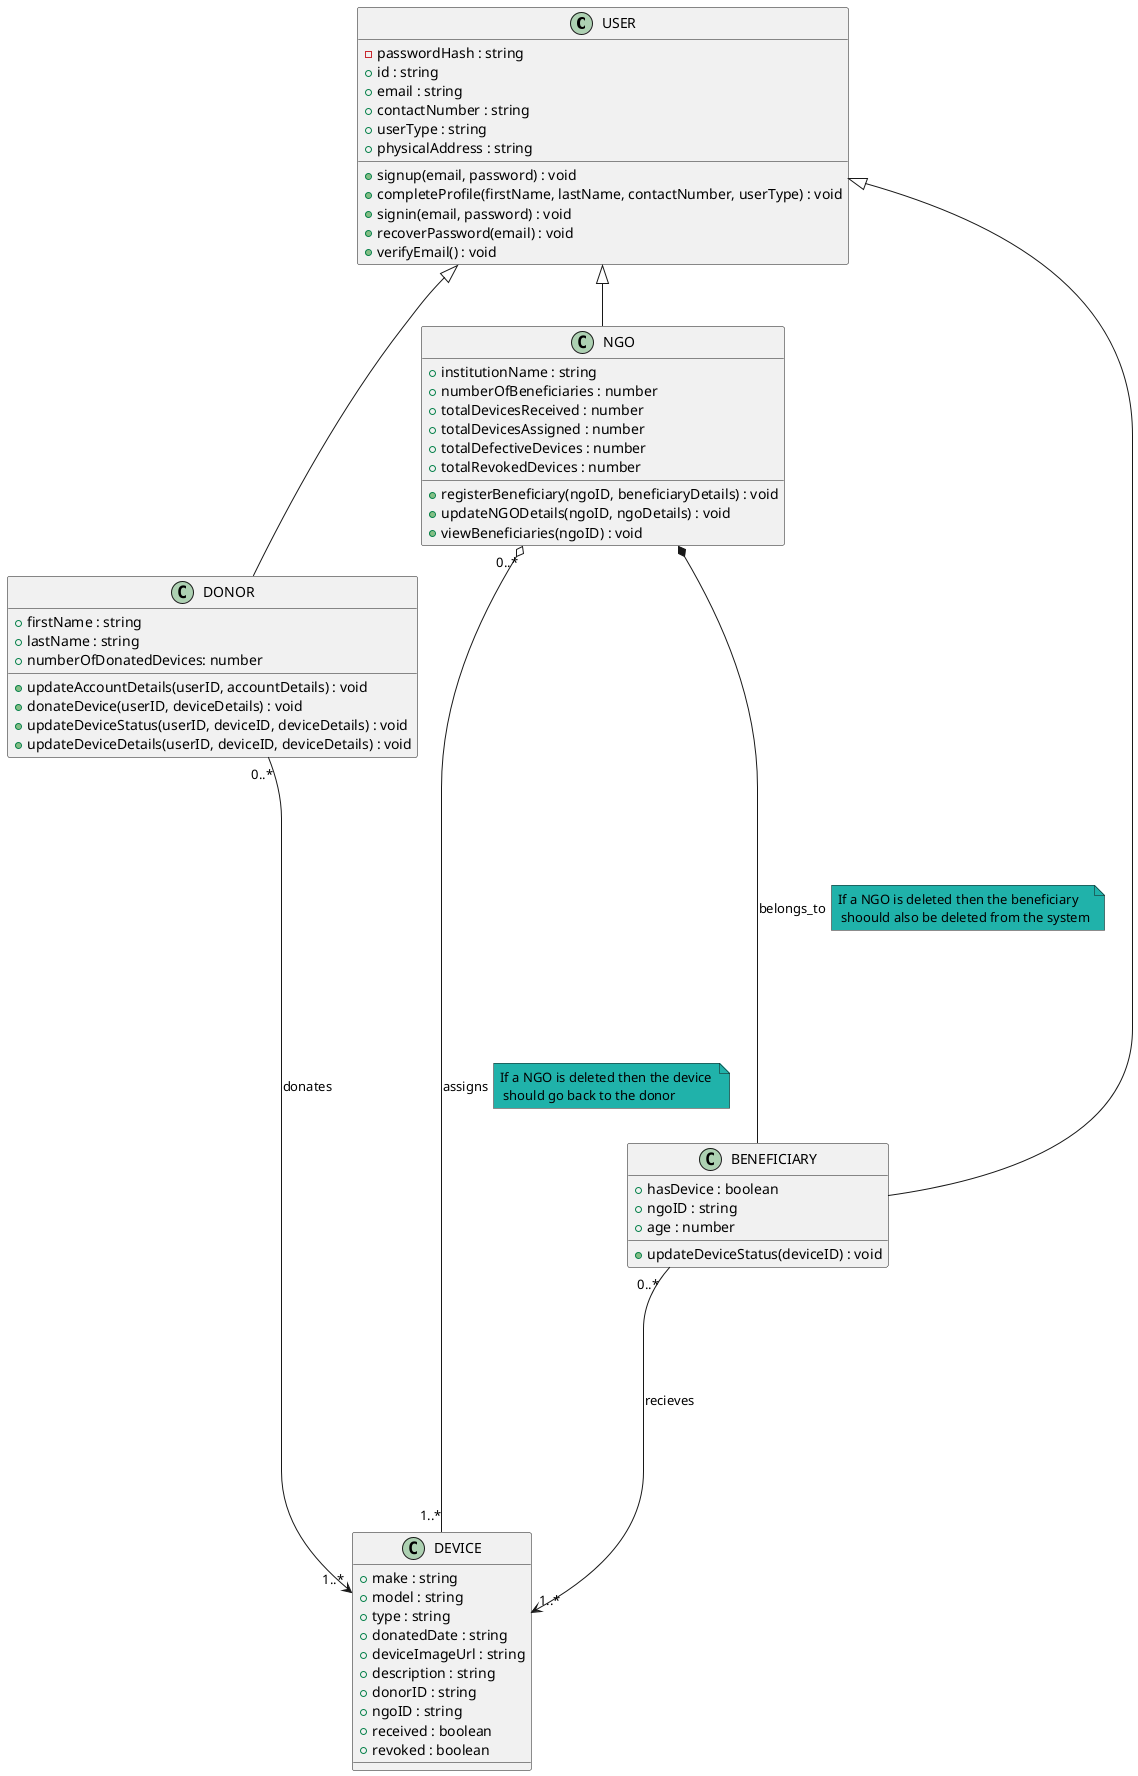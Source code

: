 @startuml TechReliefClassDiagram

class USER {
 -passwordHash : string
 +id : string
 +email : string 
 +contactNumber : string
 +userType : string
 +physicalAddress : string
 +signup(email, password) : void
 +completeProfile(firstName, lastName, contactNumber, userType) : void
 +signin(email, password) : void
 +recoverPassword(email) : void
 +verifyEmail() : void
}

class DONOR {
   +firstName : string
   +lastName : string
   +numberOfDonatedDevices: number
   +updateAccountDetails(userID, accountDetails) : void
   +donateDevice(userID, deviceDetails) : void
   +updateDeviceStatus(userID, deviceID, deviceDetails) : void
   +updateDeviceDetails(userID, deviceID, deviceDetails) : void
}

class NGO {
  +institutionName : string
  +numberOfBeneficiaries : number
  +totalDevicesReceived : number
  +totalDevicesAssigned : number
  +totalDefectiveDevices : number
  +totalRevokedDevices : number
  +registerBeneficiary(ngoID, beneficiaryDetails) : void
  +updateNGODetails(ngoID, ngoDetails) : void
  +viewBeneficiaries(ngoID) : void
}


/' 
 We need the BENEFICIARY entity since they have to also update on the plaform if they really
 received the donated device this helps with the certainty that they were really helped
 and it helps with realistic statistics and record keeping.
'/
class BENEFICIARY {
  +hasDevice : boolean
  +ngoID : string
  +age : number
  +updateDeviceStatus(deviceID) : void
}

class DEVICE {
  +make : string
  +model : string
  +type : string
  +donatedDate : string
  +deviceImageUrl : string
  +description : string
  +donorID : string
  +ngoID : string
  +received : boolean
  +revoked : boolean
}


'Associations
USER ^-- NGO
USER ^-- BENEFICIARY
USER ^-- DONOR

/' 
 Being specific on the next line's association(Aggregation) 
 helps with clearly stating the relation ships between the parent and child.
 So in this case a BENEFICIARY can still exist after an NGO is deleted from the platform
'/

NGO *------ BENEFICIARY : belongs_to
note right on link #LightSeaGreen
	If a NGO is deleted then the beneficiary 
  shoould also be deleted from the system
end note
DONOR "0..*" -----> "1..*" DEVICE: donates
NGO "0..*" o---- "1..*" DEVICE: assigns
note right on link #LightSeaGreen
	If a NGO is deleted then the device 
  should go back to the donor
end note

/' 
 Can a BENEFICIARY receive more that one device????????
'/
BENEFICIARY "0..*" -----> "1..*" DEVICE: recieves

@enduml